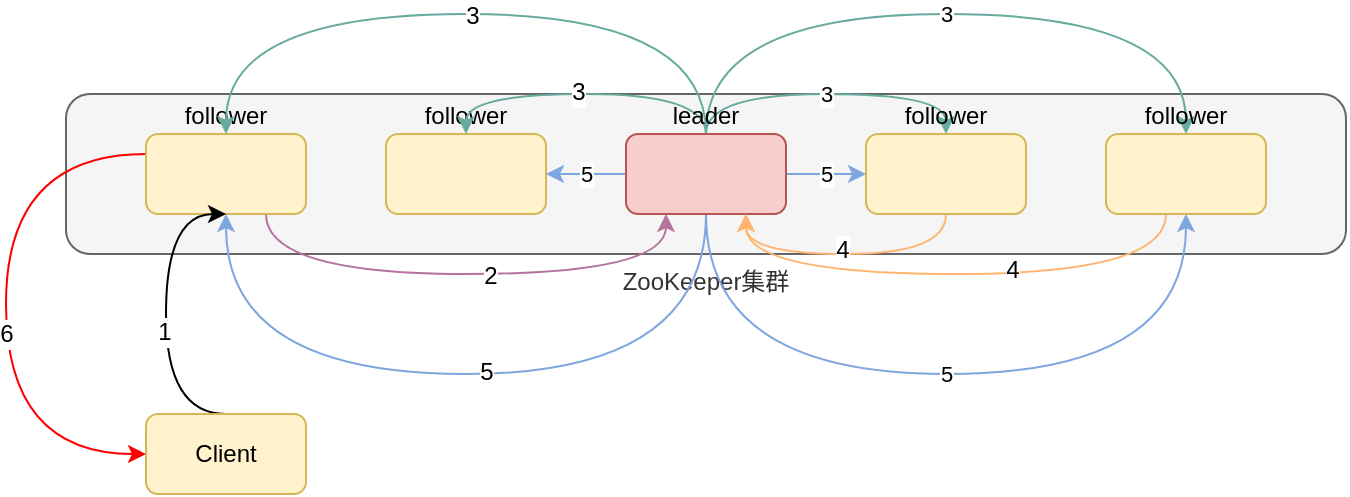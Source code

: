 <mxfile version="12.4.2" type="device" pages="1"><diagram id="5cOEcl3n5NybwpOLigVG" name="第 1 页"><mxGraphModel dx="1106" dy="830" grid="1" gridSize="10" guides="1" tooltips="1" connect="1" arrows="1" fold="1" page="1" pageScale="1" pageWidth="827" pageHeight="1169" math="0" shadow="0"><root><mxCell id="0"/><mxCell id="1" parent="0"/><mxCell id="J8xKik7_5-YD_eQEAstG-1" value="ZooKeeper集群" style="rounded=1;whiteSpace=wrap;html=1;labelPosition=center;verticalLabelPosition=bottom;align=center;verticalAlign=top;fillColor=#f5f5f5;strokeColor=#666666;fontColor=#333333;" parent="1" vertex="1"><mxGeometry x="80" y="80" width="640" height="80" as="geometry"/></mxCell><mxCell id="9mOCLIy2Tg4emEXxnHON-3" style="edgeStyle=orthogonalEdgeStyle;curved=1;rounded=0;orthogonalLoop=1;jettySize=auto;html=1;entryX=0.25;entryY=1;entryDx=0;entryDy=0;strokeColor=#B5739D;exitX=0.75;exitY=1;exitDx=0;exitDy=0;" edge="1" parent="1" source="J8xKik7_5-YD_eQEAstG-2" target="J8xKik7_5-YD_eQEAstG-4"><mxGeometry relative="1" as="geometry"><Array as="points"><mxPoint x="180" y="170"/><mxPoint x="380" y="170"/></Array></mxGeometry></mxCell><mxCell id="9mOCLIy2Tg4emEXxnHON-4" value="2" style="text;html=1;align=center;verticalAlign=middle;resizable=0;points=[];;labelBackgroundColor=#ffffff;" vertex="1" connectable="0" parent="9mOCLIy2Tg4emEXxnHON-3"><mxGeometry x="0.093" y="-1" relative="1" as="geometry"><mxPoint as="offset"/></mxGeometry></mxCell><mxCell id="9mOCLIy2Tg4emEXxnHON-21" style="edgeStyle=orthogonalEdgeStyle;curved=1;rounded=0;orthogonalLoop=1;jettySize=auto;html=1;entryX=0;entryY=0.5;entryDx=0;entryDy=0;strokeColor=#FF0000;" edge="1" parent="1" source="J8xKik7_5-YD_eQEAstG-2" target="J8xKik7_5-YD_eQEAstG-13"><mxGeometry relative="1" as="geometry"><Array as="points"><mxPoint x="50" y="110"/><mxPoint x="50" y="260"/></Array></mxGeometry></mxCell><mxCell id="9mOCLIy2Tg4emEXxnHON-22" value="6" style="text;html=1;align=center;verticalAlign=middle;resizable=0;points=[];;labelBackgroundColor=#ffffff;" vertex="1" connectable="0" parent="9mOCLIy2Tg4emEXxnHON-21"><mxGeometry x="0.103" relative="1" as="geometry"><mxPoint as="offset"/></mxGeometry></mxCell><mxCell id="J8xKik7_5-YD_eQEAstG-2" value="follower" style="rounded=1;whiteSpace=wrap;html=1;fillColor=#fff2cc;strokeColor=#d6b656;labelPosition=center;verticalLabelPosition=top;align=center;verticalAlign=bottom;" parent="1" vertex="1"><mxGeometry x="120" y="100" width="80" height="40" as="geometry"/></mxCell><mxCell id="J8xKik7_5-YD_eQEAstG-3" value="&lt;span style=&quot;white-space: normal&quot;&gt;follower&lt;/span&gt;" style="rounded=1;whiteSpace=wrap;html=1;fillColor=#fff2cc;strokeColor=#d6b656;labelPosition=center;verticalLabelPosition=top;align=center;verticalAlign=bottom;" parent="1" vertex="1"><mxGeometry x="240" y="100" width="80" height="40" as="geometry"/></mxCell><mxCell id="9mOCLIy2Tg4emEXxnHON-5" style="edgeStyle=orthogonalEdgeStyle;curved=1;rounded=0;orthogonalLoop=1;jettySize=auto;html=1;entryX=0.5;entryY=0;entryDx=0;entryDy=0;strokeColor=#67AB9F;" edge="1" parent="1" source="J8xKik7_5-YD_eQEAstG-4" target="J8xKik7_5-YD_eQEAstG-2"><mxGeometry relative="1" as="geometry"><Array as="points"><mxPoint x="400" y="40"/><mxPoint x="160" y="40"/></Array></mxGeometry></mxCell><mxCell id="9mOCLIy2Tg4emEXxnHON-7" value="3" style="text;html=1;align=center;verticalAlign=middle;resizable=0;points=[];;labelBackgroundColor=#ffffff;" vertex="1" connectable="0" parent="9mOCLIy2Tg4emEXxnHON-5"><mxGeometry x="-0.013" y="1" relative="1" as="geometry"><mxPoint as="offset"/></mxGeometry></mxCell><mxCell id="9mOCLIy2Tg4emEXxnHON-6" style="edgeStyle=orthogonalEdgeStyle;curved=1;rounded=0;orthogonalLoop=1;jettySize=auto;html=1;entryX=0.5;entryY=0;entryDx=0;entryDy=0;strokeColor=#67AB9F;" edge="1" parent="1" source="J8xKik7_5-YD_eQEAstG-4" target="J8xKik7_5-YD_eQEAstG-3"><mxGeometry relative="1" as="geometry"><Array as="points"><mxPoint x="400" y="80"/><mxPoint x="280" y="80"/></Array></mxGeometry></mxCell><mxCell id="9mOCLIy2Tg4emEXxnHON-8" value="3" style="text;html=1;align=center;verticalAlign=middle;resizable=0;points=[];;labelBackgroundColor=#ffffff;" vertex="1" connectable="0" parent="9mOCLIy2Tg4emEXxnHON-6"><mxGeometry x="0.05" y="-1" relative="1" as="geometry"><mxPoint as="offset"/></mxGeometry></mxCell><mxCell id="9mOCLIy2Tg4emEXxnHON-9" value="3" style="edgeStyle=orthogonalEdgeStyle;curved=1;rounded=0;orthogonalLoop=1;jettySize=auto;html=1;entryX=0.5;entryY=0;entryDx=0;entryDy=0;strokeColor=#67AB9F;" edge="1" parent="1" source="J8xKik7_5-YD_eQEAstG-4" target="J8xKik7_5-YD_eQEAstG-6"><mxGeometry relative="1" as="geometry"><Array as="points"><mxPoint x="400" y="40"/><mxPoint x="640" y="40"/></Array></mxGeometry></mxCell><mxCell id="9mOCLIy2Tg4emEXxnHON-10" value="3" style="edgeStyle=orthogonalEdgeStyle;curved=1;rounded=0;orthogonalLoop=1;jettySize=auto;html=1;entryX=0.5;entryY=0;entryDx=0;entryDy=0;strokeColor=#67AB9F;" edge="1" parent="1" source="J8xKik7_5-YD_eQEAstG-4" target="J8xKik7_5-YD_eQEAstG-5"><mxGeometry relative="1" as="geometry"><Array as="points"><mxPoint x="400" y="80"/><mxPoint x="520" y="80"/></Array></mxGeometry></mxCell><mxCell id="9mOCLIy2Tg4emEXxnHON-16" style="edgeStyle=orthogonalEdgeStyle;curved=1;rounded=0;orthogonalLoop=1;jettySize=auto;html=1;entryX=0.5;entryY=1;entryDx=0;entryDy=0;strokeColor=#7EA6E0;" edge="1" parent="1" source="J8xKik7_5-YD_eQEAstG-4" target="J8xKik7_5-YD_eQEAstG-2"><mxGeometry relative="1" as="geometry"><Array as="points"><mxPoint x="400" y="220"/><mxPoint x="160" y="220"/></Array></mxGeometry></mxCell><mxCell id="9mOCLIy2Tg4emEXxnHON-17" value="5" style="text;html=1;align=center;verticalAlign=middle;resizable=0;points=[];;labelBackgroundColor=#ffffff;" vertex="1" connectable="0" parent="9mOCLIy2Tg4emEXxnHON-16"><mxGeometry x="-0.05" y="-1" relative="1" as="geometry"><mxPoint as="offset"/></mxGeometry></mxCell><mxCell id="9mOCLIy2Tg4emEXxnHON-18" value="5" style="edgeStyle=orthogonalEdgeStyle;curved=1;rounded=0;orthogonalLoop=1;jettySize=auto;html=1;entryX=1;entryY=0.5;entryDx=0;entryDy=0;strokeColor=#7EA6E0;" edge="1" parent="1" source="J8xKik7_5-YD_eQEAstG-4" target="J8xKik7_5-YD_eQEAstG-3"><mxGeometry relative="1" as="geometry"/></mxCell><mxCell id="9mOCLIy2Tg4emEXxnHON-19" value="5" style="edgeStyle=orthogonalEdgeStyle;curved=1;rounded=0;orthogonalLoop=1;jettySize=auto;html=1;entryX=0;entryY=0.5;entryDx=0;entryDy=0;strokeColor=#7EA6E0;" edge="1" parent="1" source="J8xKik7_5-YD_eQEAstG-4" target="J8xKik7_5-YD_eQEAstG-5"><mxGeometry relative="1" as="geometry"/></mxCell><mxCell id="9mOCLIy2Tg4emEXxnHON-20" value="5" style="edgeStyle=orthogonalEdgeStyle;curved=1;rounded=0;orthogonalLoop=1;jettySize=auto;html=1;entryX=0.5;entryY=1;entryDx=0;entryDy=0;strokeColor=#7EA6E0;" edge="1" parent="1" source="J8xKik7_5-YD_eQEAstG-4" target="J8xKik7_5-YD_eQEAstG-6"><mxGeometry relative="1" as="geometry"><Array as="points"><mxPoint x="400" y="220"/><mxPoint x="640" y="220"/></Array></mxGeometry></mxCell><mxCell id="J8xKik7_5-YD_eQEAstG-4" value="leader" style="rounded=1;whiteSpace=wrap;html=1;fillColor=#f8cecc;strokeColor=#b85450;labelPosition=center;verticalLabelPosition=top;align=center;verticalAlign=bottom;" parent="1" vertex="1"><mxGeometry x="360" y="100" width="80" height="40" as="geometry"/></mxCell><mxCell id="9mOCLIy2Tg4emEXxnHON-11" style="edgeStyle=orthogonalEdgeStyle;rounded=0;orthogonalLoop=1;jettySize=auto;html=1;entryX=0.75;entryY=1;entryDx=0;entryDy=0;strokeColor=#FFB570;curved=1;exitX=0.5;exitY=1;exitDx=0;exitDy=0;" edge="1" parent="1" source="J8xKik7_5-YD_eQEAstG-5" target="J8xKik7_5-YD_eQEAstG-4"><mxGeometry relative="1" as="geometry"/></mxCell><mxCell id="9mOCLIy2Tg4emEXxnHON-12" value="4" style="text;html=1;align=center;verticalAlign=middle;resizable=0;points=[];;labelBackgroundColor=#ffffff;" vertex="1" connectable="0" parent="9mOCLIy2Tg4emEXxnHON-11"><mxGeometry x="0.037" y="-2" relative="1" as="geometry"><mxPoint as="offset"/></mxGeometry></mxCell><mxCell id="J8xKik7_5-YD_eQEAstG-5" value="&lt;span style=&quot;white-space: normal&quot;&gt;follower&lt;/span&gt;" style="rounded=1;whiteSpace=wrap;html=1;fillColor=#fff2cc;strokeColor=#d6b656;labelPosition=center;verticalLabelPosition=top;align=center;verticalAlign=bottom;" parent="1" vertex="1"><mxGeometry x="480" y="100" width="80" height="40" as="geometry"/></mxCell><mxCell id="9mOCLIy2Tg4emEXxnHON-14" style="edgeStyle=orthogonalEdgeStyle;curved=1;rounded=0;orthogonalLoop=1;jettySize=auto;html=1;entryX=0.75;entryY=1;entryDx=0;entryDy=0;strokeColor=#FFB570;" edge="1" parent="1" source="J8xKik7_5-YD_eQEAstG-6" target="J8xKik7_5-YD_eQEAstG-4"><mxGeometry relative="1" as="geometry"><Array as="points"><mxPoint x="630" y="170"/><mxPoint x="420" y="170"/></Array></mxGeometry></mxCell><mxCell id="9mOCLIy2Tg4emEXxnHON-15" value="4" style="text;html=1;align=center;verticalAlign=middle;resizable=0;points=[];;labelBackgroundColor=#ffffff;" vertex="1" connectable="0" parent="9mOCLIy2Tg4emEXxnHON-14"><mxGeometry x="-0.206" y="-2" relative="1" as="geometry"><mxPoint as="offset"/></mxGeometry></mxCell><mxCell id="J8xKik7_5-YD_eQEAstG-6" value="&lt;span style=&quot;white-space: normal&quot;&gt;follower&lt;/span&gt;" style="rounded=1;whiteSpace=wrap;html=1;fillColor=#fff2cc;strokeColor=#d6b656;labelPosition=center;verticalLabelPosition=top;align=center;verticalAlign=bottom;" parent="1" vertex="1"><mxGeometry x="600" y="100" width="80" height="40" as="geometry"/></mxCell><mxCell id="9mOCLIy2Tg4emEXxnHON-1" style="edgeStyle=orthogonalEdgeStyle;rounded=0;orthogonalLoop=1;jettySize=auto;html=1;entryX=0.5;entryY=1;entryDx=0;entryDy=0;curved=1;exitX=0.5;exitY=0;exitDx=0;exitDy=0;" edge="1" parent="1" source="J8xKik7_5-YD_eQEAstG-13" target="J8xKik7_5-YD_eQEAstG-2"><mxGeometry relative="1" as="geometry"><Array as="points"><mxPoint x="130" y="240"/><mxPoint x="130" y="140"/></Array></mxGeometry></mxCell><mxCell id="9mOCLIy2Tg4emEXxnHON-2" value="1" style="text;html=1;align=center;verticalAlign=middle;resizable=0;points=[];;labelBackgroundColor=#ffffff;" vertex="1" connectable="0" parent="9mOCLIy2Tg4emEXxnHON-1"><mxGeometry x="-0.113" y="1" relative="1" as="geometry"><mxPoint as="offset"/></mxGeometry></mxCell><mxCell id="J8xKik7_5-YD_eQEAstG-13" value="Client" style="rounded=1;whiteSpace=wrap;html=1;fillColor=#fff2cc;strokeColor=#d6b656;labelPosition=center;verticalLabelPosition=middle;align=center;verticalAlign=middle;" parent="1" vertex="1"><mxGeometry x="120" y="240" width="80" height="40" as="geometry"/></mxCell></root></mxGraphModel></diagram></mxfile>